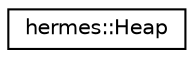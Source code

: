 digraph "Graphical Class Hierarchy"
{
 // LATEX_PDF_SIZE
  edge [fontname="Helvetica",fontsize="10",labelfontname="Helvetica",labelfontsize="10"];
  node [fontname="Helvetica",fontsize="10",shape=record];
  rankdir="LR";
  Node0 [label="hermes::Heap",height=0.2,width=0.4,color="black", fillcolor="white", style="filled",URL="$structhermes_1_1_heap.html",tooltip=" "];
}
